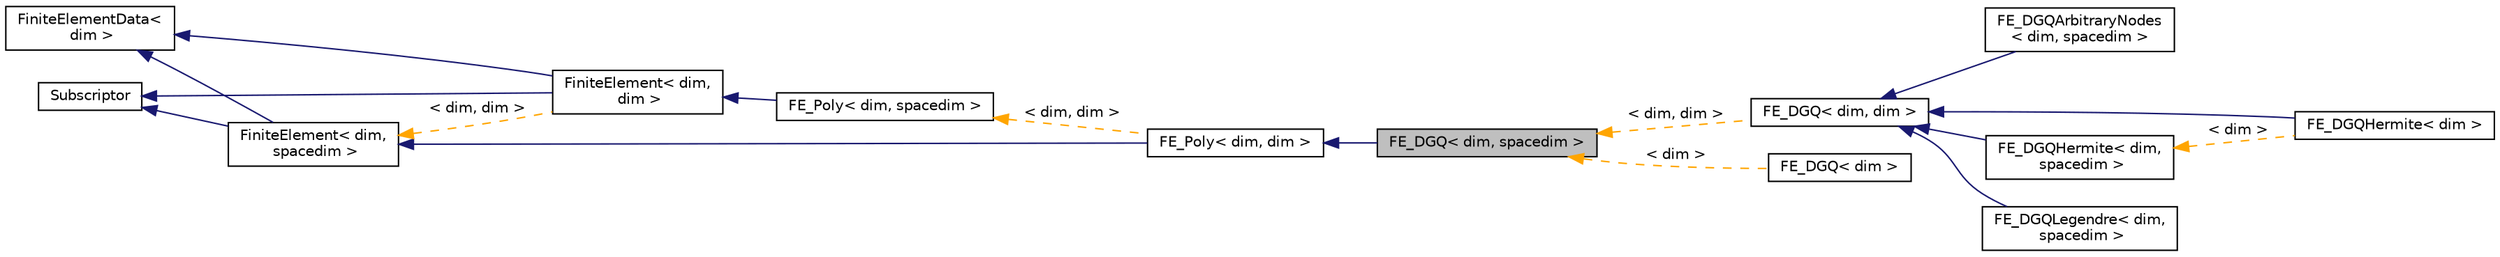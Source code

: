 digraph "FE_DGQ&lt; dim, spacedim &gt;"
{
 // LATEX_PDF_SIZE
  edge [fontname="Helvetica",fontsize="10",labelfontname="Helvetica",labelfontsize="10"];
  node [fontname="Helvetica",fontsize="10",shape=record];
  rankdir="LR";
  Node1 [label="FE_DGQ\< dim, spacedim \>",height=0.2,width=0.4,color="black", fillcolor="grey75", style="filled", fontcolor="black",tooltip=" "];
  Node2 -> Node1 [dir="back",color="midnightblue",fontsize="10",style="solid",fontname="Helvetica"];
  Node2 [label="FE_Poly\< dim, dim \>",height=0.2,width=0.4,color="black", fillcolor="white", style="filled",URL="$classFE__Poly.html",tooltip=" "];
  Node3 -> Node2 [dir="back",color="midnightblue",fontsize="10",style="solid",fontname="Helvetica"];
  Node3 [label="FiniteElement\< dim,\l spacedim \>",height=0.2,width=0.4,color="black", fillcolor="white", style="filled",URL="$classFiniteElement.html",tooltip=" "];
  Node4 -> Node3 [dir="back",color="midnightblue",fontsize="10",style="solid",fontname="Helvetica"];
  Node4 [label="Subscriptor",height=0.2,width=0.4,color="black", fillcolor="white", style="filled",URL="$classSubscriptor.html",tooltip=" "];
  Node5 -> Node3 [dir="back",color="midnightblue",fontsize="10",style="solid",fontname="Helvetica"];
  Node5 [label="FiniteElementData\<\l dim \>",height=0.2,width=0.4,color="black", fillcolor="white", style="filled",URL="$classFiniteElementData.html",tooltip=" "];
  Node6 -> Node2 [dir="back",color="orange",fontsize="10",style="dashed",label=" \< dim, dim \>" ,fontname="Helvetica"];
  Node6 [label="FE_Poly\< dim, spacedim \>",height=0.2,width=0.4,color="black", fillcolor="white", style="filled",URL="$classFE__Poly.html",tooltip=" "];
  Node7 -> Node6 [dir="back",color="midnightblue",fontsize="10",style="solid",fontname="Helvetica"];
  Node7 [label="FiniteElement\< dim,\l dim \>",height=0.2,width=0.4,color="black", fillcolor="white", style="filled",URL="$classFiniteElement.html",tooltip=" "];
  Node4 -> Node7 [dir="back",color="midnightblue",fontsize="10",style="solid",fontname="Helvetica"];
  Node5 -> Node7 [dir="back",color="midnightblue",fontsize="10",style="solid",fontname="Helvetica"];
  Node3 -> Node7 [dir="back",color="orange",fontsize="10",style="dashed",label=" \< dim, dim \>" ,fontname="Helvetica"];
  Node1 -> Node8 [dir="back",color="orange",fontsize="10",style="dashed",label=" \< dim, dim \>" ,fontname="Helvetica"];
  Node8 [label="FE_DGQ\< dim, dim \>",height=0.2,width=0.4,color="black", fillcolor="white", style="filled",URL="$classFE__DGQ.html",tooltip=" "];
  Node8 -> Node9 [dir="back",color="midnightblue",fontsize="10",style="solid",fontname="Helvetica"];
  Node9 [label="FE_DGQArbitraryNodes\l\< dim, spacedim \>",height=0.2,width=0.4,color="black", fillcolor="white", style="filled",URL="$classFE__DGQArbitraryNodes.html",tooltip=" "];
  Node8 -> Node10 [dir="back",color="midnightblue",fontsize="10",style="solid",fontname="Helvetica"];
  Node10 [label="FE_DGQHermite\< dim,\l spacedim \>",height=0.2,width=0.4,color="black", fillcolor="white", style="filled",URL="$classFE__DGQHermite.html",tooltip=" "];
  Node10 -> Node11 [dir="back",color="orange",fontsize="10",style="dashed",label=" \< dim \>" ,fontname="Helvetica"];
  Node11 [label="FE_DGQHermite\< dim \>",height=0.2,width=0.4,color="black", fillcolor="white", style="filled",URL="$classFE__DGQHermite.html",tooltip=" "];
  Node8 -> Node11 [dir="back",color="midnightblue",fontsize="10",style="solid",fontname="Helvetica"];
  Node8 -> Node12 [dir="back",color="midnightblue",fontsize="10",style="solid",fontname="Helvetica"];
  Node12 [label="FE_DGQLegendre\< dim,\l spacedim \>",height=0.2,width=0.4,color="black", fillcolor="white", style="filled",URL="$classFE__DGQLegendre.html",tooltip=" "];
  Node1 -> Node13 [dir="back",color="orange",fontsize="10",style="dashed",label=" \< dim \>" ,fontname="Helvetica"];
  Node13 [label="FE_DGQ\< dim \>",height=0.2,width=0.4,color="black", fillcolor="white", style="filled",URL="$classFE__DGQ.html",tooltip=" "];
}
